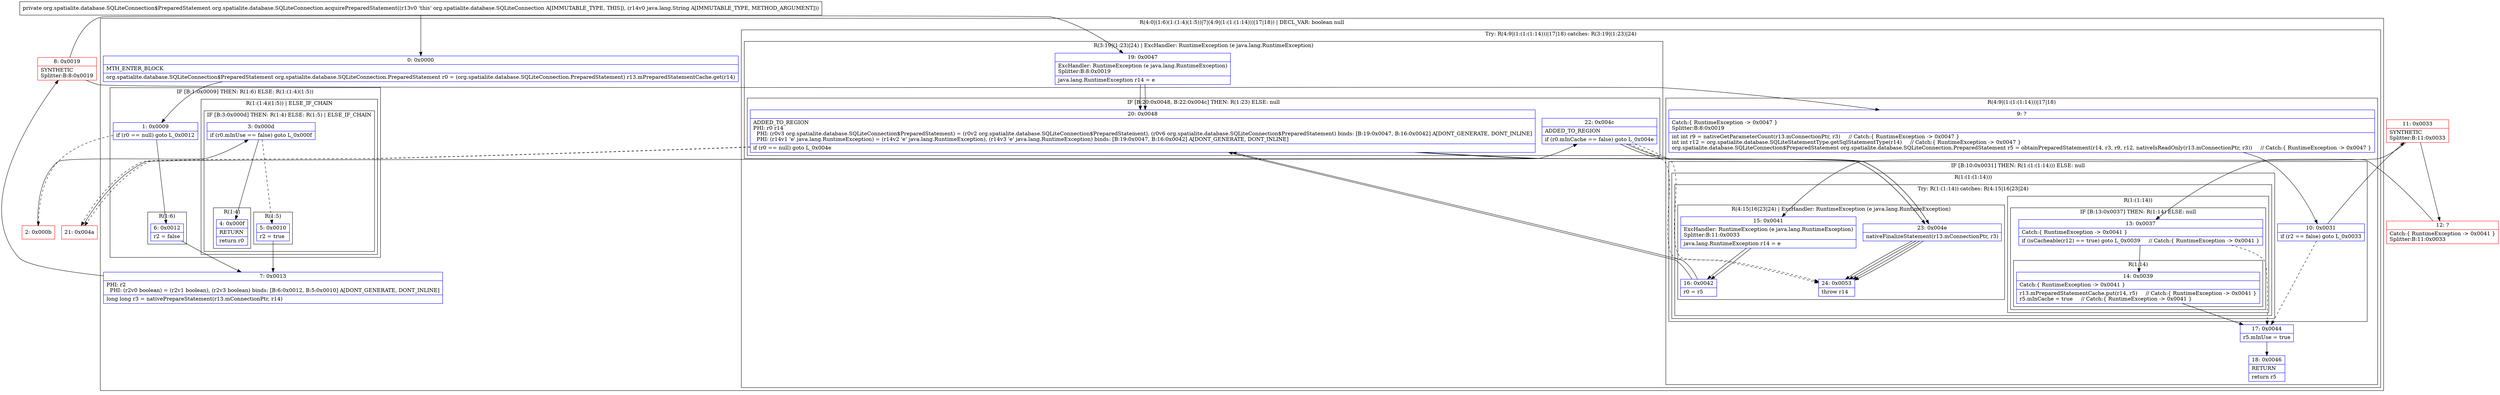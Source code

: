 digraph "CFG fororg.spatialite.database.SQLiteConnection.acquirePreparedStatement(Ljava\/lang\/String;)Lorg\/spatialite\/database\/SQLiteConnection$PreparedStatement;" {
subgraph cluster_Region_1801042445 {
label = "R(4:0|(1:6)(1:(1:4)(1:5))|7|(4:9|(1:(1:(1:14)))|17|18)) | DECL_VAR: boolean null\l";
node [shape=record,color=blue];
Node_0 [shape=record,label="{0\:\ 0x0000|MTH_ENTER_BLOCK\l|org.spatialite.database.SQLiteConnection$PreparedStatement org.spatialite.database.SQLiteConnection.PreparedStatement r0 = (org.spatialite.database.SQLiteConnection.PreparedStatement) r13.mPreparedStatementCache.get(r14)\l}"];
subgraph cluster_IfRegion_1035790213 {
label = "IF [B:1:0x0009] THEN: R(1:6) ELSE: R(1:(1:4)(1:5))";
node [shape=record,color=blue];
Node_1 [shape=record,label="{1\:\ 0x0009|if (r0 == null) goto L_0x0012\l}"];
subgraph cluster_Region_630640679 {
label = "R(1:6)";
node [shape=record,color=blue];
Node_6 [shape=record,label="{6\:\ 0x0012|r2 = false\l}"];
}
subgraph cluster_Region_967635763 {
label = "R(1:(1:4)(1:5)) | ELSE_IF_CHAIN\l";
node [shape=record,color=blue];
subgraph cluster_IfRegion_1112371628 {
label = "IF [B:3:0x000d] THEN: R(1:4) ELSE: R(1:5) | ELSE_IF_CHAIN\l";
node [shape=record,color=blue];
Node_3 [shape=record,label="{3\:\ 0x000d|if (r0.mInUse == false) goto L_0x000f\l}"];
subgraph cluster_Region_1692545594 {
label = "R(1:4)";
node [shape=record,color=blue];
Node_4 [shape=record,label="{4\:\ 0x000f|RETURN\l|return r0\l}"];
}
subgraph cluster_Region_218043688 {
label = "R(1:5)";
node [shape=record,color=blue];
Node_5 [shape=record,label="{5\:\ 0x0010|r2 = true\l}"];
}
}
}
}
Node_7 [shape=record,label="{7\:\ 0x0013|PHI: r2 \l  PHI: (r2v0 boolean) = (r2v1 boolean), (r2v3 boolean) binds: [B:6:0x0012, B:5:0x0010] A[DONT_GENERATE, DONT_INLINE]\l|long long r3 = nativePrepareStatement(r13.mConnectionPtr, r14)\l}"];
subgraph cluster_TryCatchRegion_1170139870 {
label = "Try: R(4:9|(1:(1:(1:14)))|17|18) catches: R(3:19|(1:23)|24)";
node [shape=record,color=blue];
subgraph cluster_Region_2038007151 {
label = "R(4:9|(1:(1:(1:14)))|17|18)";
node [shape=record,color=blue];
Node_9 [shape=record,label="{9\:\ ?|Catch:\{ RuntimeException \-\> 0x0047 \}\lSplitter:B:8:0x0019\l|int int r9 = nativeGetParameterCount(r13.mConnectionPtr, r3)     \/\/ Catch:\{ RuntimeException \-\> 0x0047 \}\lint int r12 = org.spatialite.database.SQLiteStatementType.getSqlStatementType(r14)     \/\/ Catch:\{ RuntimeException \-\> 0x0047 \}\lorg.spatialite.database.SQLiteConnection$PreparedStatement org.spatialite.database.SQLiteConnection.PreparedStatement r5 = obtainPreparedStatement(r14, r3, r9, r12, nativeIsReadOnly(r13.mConnectionPtr, r3))     \/\/ Catch:\{ RuntimeException \-\> 0x0047 \}\l}"];
subgraph cluster_IfRegion_660598600 {
label = "IF [B:10:0x0031] THEN: R(1:(1:(1:14))) ELSE: null";
node [shape=record,color=blue];
Node_10 [shape=record,label="{10\:\ 0x0031|if (r2 == false) goto L_0x0033\l}"];
subgraph cluster_Region_410867841 {
label = "R(1:(1:(1:14)))";
node [shape=record,color=blue];
subgraph cluster_TryCatchRegion_1175848406 {
label = "Try: R(1:(1:14)) catches: R(4:15|16|23|24)";
node [shape=record,color=blue];
subgraph cluster_Region_1951203280 {
label = "R(1:(1:14))";
node [shape=record,color=blue];
subgraph cluster_IfRegion_1907261950 {
label = "IF [B:13:0x0037] THEN: R(1:14) ELSE: null";
node [shape=record,color=blue];
Node_13 [shape=record,label="{13\:\ 0x0037|Catch:\{ RuntimeException \-\> 0x0041 \}\l|if (isCacheable(r12) == true) goto L_0x0039     \/\/ Catch:\{ RuntimeException \-\> 0x0041 \}\l}"];
subgraph cluster_Region_84708534 {
label = "R(1:14)";
node [shape=record,color=blue];
Node_14 [shape=record,label="{14\:\ 0x0039|Catch:\{ RuntimeException \-\> 0x0041 \}\l|r13.mPreparedStatementCache.put(r14, r5)     \/\/ Catch:\{ RuntimeException \-\> 0x0041 \}\lr5.mInCache = true     \/\/ Catch:\{ RuntimeException \-\> 0x0041 \}\l}"];
}
}
}
subgraph cluster_Region_2100089657 {
label = "R(4:15|16|23|24) | ExcHandler: RuntimeException (e java.lang.RuntimeException)\l";
node [shape=record,color=blue];
Node_15 [shape=record,label="{15\:\ 0x0041|ExcHandler: RuntimeException (e java.lang.RuntimeException)\lSplitter:B:11:0x0033\l|java.lang.RuntimeException r14 = e\l}"];
Node_16 [shape=record,label="{16\:\ 0x0042|r0 = r5\l}"];
Node_23 [shape=record,label="{23\:\ 0x004e|nativeFinalizeStatement(r13.mConnectionPtr, r3)\l}"];
Node_24 [shape=record,label="{24\:\ 0x0053|throw r14\l}"];
}
}
}
}
Node_17 [shape=record,label="{17\:\ 0x0044|r5.mInUse = true\l}"];
Node_18 [shape=record,label="{18\:\ 0x0046|RETURN\l|return r5\l}"];
}
subgraph cluster_Region_749824958 {
label = "R(3:19|(1:23)|24) | ExcHandler: RuntimeException (e java.lang.RuntimeException)\l";
node [shape=record,color=blue];
Node_19 [shape=record,label="{19\:\ 0x0047|ExcHandler: RuntimeException (e java.lang.RuntimeException)\lSplitter:B:8:0x0019\l|java.lang.RuntimeException r14 = e\l}"];
subgraph cluster_IfRegion_2135720068 {
label = "IF [B:20:0x0048, B:22:0x004c] THEN: R(1:23) ELSE: null";
node [shape=record,color=blue];
Node_20 [shape=record,label="{20\:\ 0x0048|ADDED_TO_REGION\lPHI: r0 r14 \l  PHI: (r0v3 org.spatialite.database.SQLiteConnection$PreparedStatement) = (r0v2 org.spatialite.database.SQLiteConnection$PreparedStatement), (r0v6 org.spatialite.database.SQLiteConnection$PreparedStatement) binds: [B:19:0x0047, B:16:0x0042] A[DONT_GENERATE, DONT_INLINE]\l  PHI: (r14v1 'e' java.lang.RuntimeException) = (r14v2 'e' java.lang.RuntimeException), (r14v3 'e' java.lang.RuntimeException) binds: [B:19:0x0047, B:16:0x0042] A[DONT_GENERATE, DONT_INLINE]\l|if (r0 == null) goto L_0x004e\l}"];
Node_22 [shape=record,label="{22\:\ 0x004c|ADDED_TO_REGION\l|if (r0.mInCache == false) goto L_0x004e\l}"];
subgraph cluster_Region_1655337572 {
label = "R(1:23)";
node [shape=record,color=blue];
Node_23 [shape=record,label="{23\:\ 0x004e|nativeFinalizeStatement(r13.mConnectionPtr, r3)\l}"];
}
}
Node_24 [shape=record,label="{24\:\ 0x0053|throw r14\l}"];
}
}
}
subgraph cluster_Region_749824958 {
label = "R(3:19|(1:23)|24) | ExcHandler: RuntimeException (e java.lang.RuntimeException)\l";
node [shape=record,color=blue];
Node_19 [shape=record,label="{19\:\ 0x0047|ExcHandler: RuntimeException (e java.lang.RuntimeException)\lSplitter:B:8:0x0019\l|java.lang.RuntimeException r14 = e\l}"];
subgraph cluster_IfRegion_2135720068 {
label = "IF [B:20:0x0048, B:22:0x004c] THEN: R(1:23) ELSE: null";
node [shape=record,color=blue];
Node_20 [shape=record,label="{20\:\ 0x0048|ADDED_TO_REGION\lPHI: r0 r14 \l  PHI: (r0v3 org.spatialite.database.SQLiteConnection$PreparedStatement) = (r0v2 org.spatialite.database.SQLiteConnection$PreparedStatement), (r0v6 org.spatialite.database.SQLiteConnection$PreparedStatement) binds: [B:19:0x0047, B:16:0x0042] A[DONT_GENERATE, DONT_INLINE]\l  PHI: (r14v1 'e' java.lang.RuntimeException) = (r14v2 'e' java.lang.RuntimeException), (r14v3 'e' java.lang.RuntimeException) binds: [B:19:0x0047, B:16:0x0042] A[DONT_GENERATE, DONT_INLINE]\l|if (r0 == null) goto L_0x004e\l}"];
Node_22 [shape=record,label="{22\:\ 0x004c|ADDED_TO_REGION\l|if (r0.mInCache == false) goto L_0x004e\l}"];
subgraph cluster_Region_1655337572 {
label = "R(1:23)";
node [shape=record,color=blue];
Node_23 [shape=record,label="{23\:\ 0x004e|nativeFinalizeStatement(r13.mConnectionPtr, r3)\l}"];
}
}
Node_24 [shape=record,label="{24\:\ 0x0053|throw r14\l}"];
}
subgraph cluster_Region_2100089657 {
label = "R(4:15|16|23|24) | ExcHandler: RuntimeException (e java.lang.RuntimeException)\l";
node [shape=record,color=blue];
Node_15 [shape=record,label="{15\:\ 0x0041|ExcHandler: RuntimeException (e java.lang.RuntimeException)\lSplitter:B:11:0x0033\l|java.lang.RuntimeException r14 = e\l}"];
Node_16 [shape=record,label="{16\:\ 0x0042|r0 = r5\l}"];
Node_23 [shape=record,label="{23\:\ 0x004e|nativeFinalizeStatement(r13.mConnectionPtr, r3)\l}"];
Node_24 [shape=record,label="{24\:\ 0x0053|throw r14\l}"];
}
Node_2 [shape=record,color=red,label="{2\:\ 0x000b}"];
Node_8 [shape=record,color=red,label="{8\:\ 0x0019|SYNTHETIC\lSplitter:B:8:0x0019\l}"];
Node_11 [shape=record,color=red,label="{11\:\ 0x0033|SYNTHETIC\lSplitter:B:11:0x0033\l}"];
Node_12 [shape=record,color=red,label="{12\:\ ?|Catch:\{ RuntimeException \-\> 0x0041 \}\lSplitter:B:11:0x0033\l}"];
Node_21 [shape=record,color=red,label="{21\:\ 0x004a}"];
MethodNode[shape=record,label="{private org.spatialite.database.SQLiteConnection$PreparedStatement org.spatialite.database.SQLiteConnection.acquirePreparedStatement((r13v0 'this' org.spatialite.database.SQLiteConnection A[IMMUTABLE_TYPE, THIS]), (r14v0 java.lang.String A[IMMUTABLE_TYPE, METHOD_ARGUMENT])) }"];
MethodNode -> Node_0;
Node_0 -> Node_1;
Node_1 -> Node_2[style=dashed];
Node_1 -> Node_6;
Node_6 -> Node_7;
Node_3 -> Node_4;
Node_3 -> Node_5[style=dashed];
Node_5 -> Node_7;
Node_7 -> Node_8;
Node_9 -> Node_10;
Node_10 -> Node_11;
Node_10 -> Node_17[style=dashed];
Node_13 -> Node_14;
Node_13 -> Node_17[style=dashed];
Node_14 -> Node_17;
Node_15 -> Node_16;
Node_16 -> Node_20;
Node_23 -> Node_24;
Node_17 -> Node_18;
Node_19 -> Node_20;
Node_20 -> Node_21[style=dashed];
Node_20 -> Node_23;
Node_22 -> Node_23;
Node_22 -> Node_24[style=dashed];
Node_23 -> Node_24;
Node_19 -> Node_20;
Node_20 -> Node_21[style=dashed];
Node_20 -> Node_23;
Node_22 -> Node_23;
Node_22 -> Node_24[style=dashed];
Node_23 -> Node_24;
Node_15 -> Node_16;
Node_16 -> Node_20;
Node_23 -> Node_24;
Node_2 -> Node_3;
Node_8 -> Node_9;
Node_8 -> Node_19;
Node_11 -> Node_12;
Node_11 -> Node_15;
Node_12 -> Node_13;
Node_21 -> Node_22;
}

